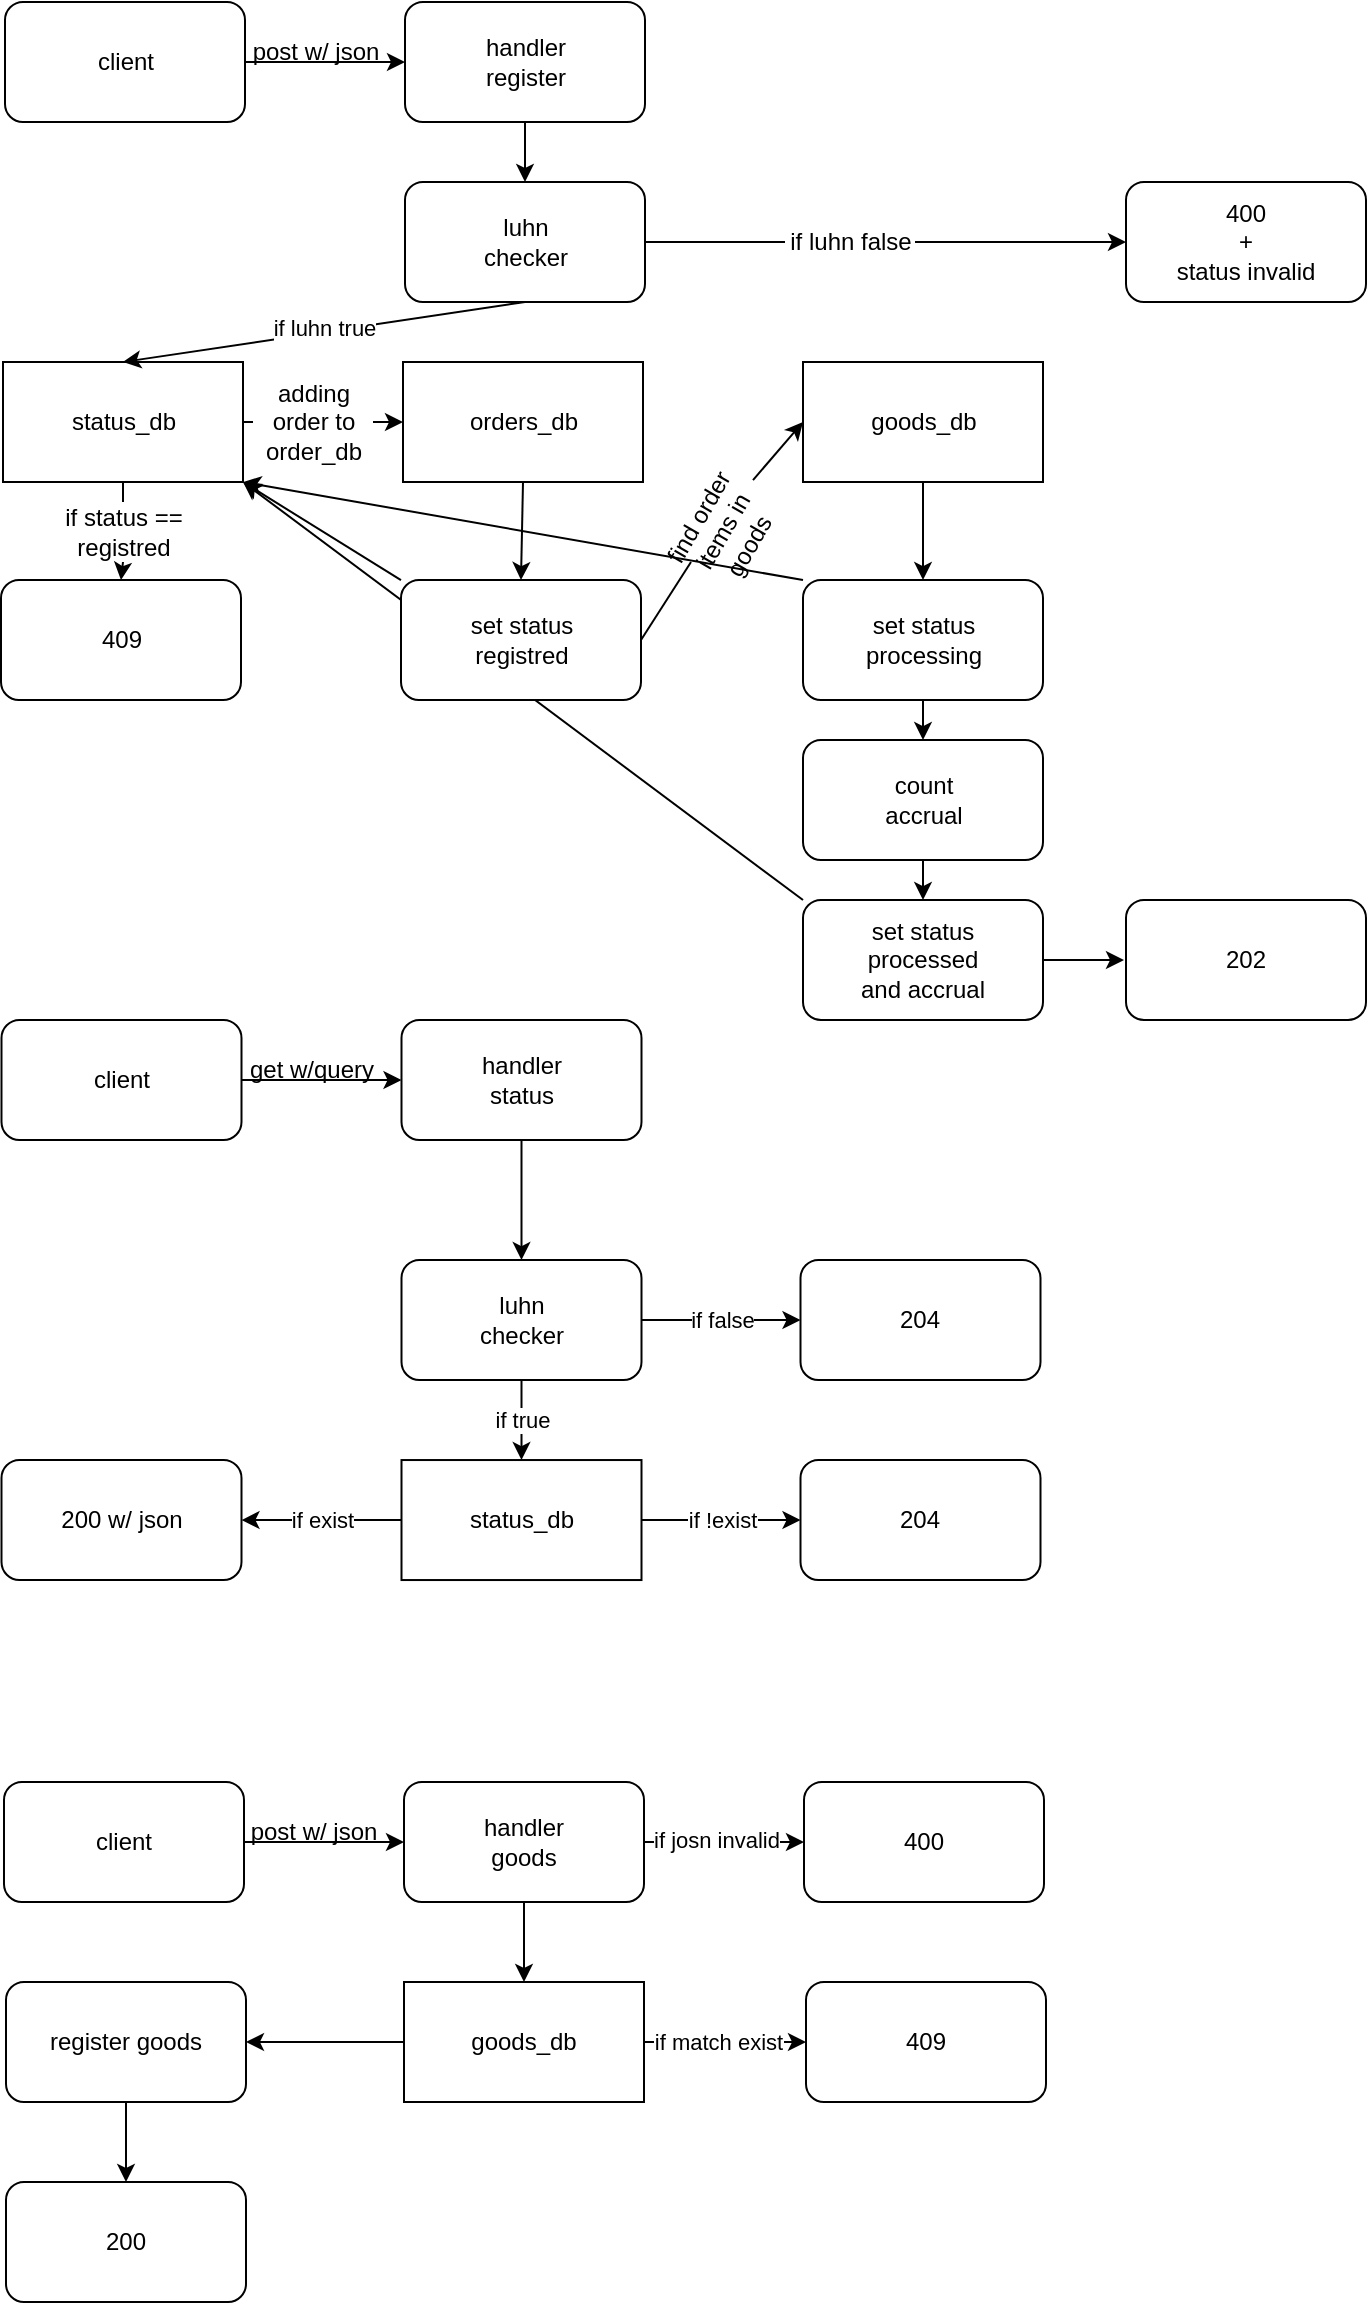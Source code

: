 <mxfile version="20.8.16" type="device"><diagram name="Page-1" id="pMHIFsfSDckQ-29K6GNW"><mxGraphModel dx="830" dy="632" grid="1" gridSize="10" guides="1" tooltips="1" connect="1" arrows="1" fold="1" page="1" pageScale="1" pageWidth="827" pageHeight="1169" math="0" shadow="0"><root><mxCell id="0"/><mxCell id="1" parent="0"/><mxCell id="C9G-KHPXBhlwrZP7jdMz-21" value="" style="rounded=1;whiteSpace=wrap;html=1;" vertex="1" parent="1"><mxGeometry x="641" y="99" width="120" height="60" as="geometry"/></mxCell><mxCell id="C9G-KHPXBhlwrZP7jdMz-1" value="" style="rounded=0;whiteSpace=wrap;html=1;" vertex="1" parent="1"><mxGeometry x="79.5" y="189" width="120" height="60" as="geometry"/></mxCell><mxCell id="C9G-KHPXBhlwrZP7jdMz-2" value="" style="rounded=0;whiteSpace=wrap;html=1;" vertex="1" parent="1"><mxGeometry x="279.5" y="189" width="120" height="60" as="geometry"/></mxCell><mxCell id="C9G-KHPXBhlwrZP7jdMz-3" value="" style="rounded=0;whiteSpace=wrap;html=1;" vertex="1" parent="1"><mxGeometry x="479.5" y="189" width="120" height="60" as="geometry"/></mxCell><mxCell id="C9G-KHPXBhlwrZP7jdMz-4" value="status_db" style="text;html=1;strokeColor=none;fillColor=none;align=center;verticalAlign=middle;whiteSpace=wrap;rounded=0;" vertex="1" parent="1"><mxGeometry x="109.5" y="204" width="60" height="30" as="geometry"/></mxCell><mxCell id="C9G-KHPXBhlwrZP7jdMz-5" value="orders_db" style="text;html=1;strokeColor=none;fillColor=none;align=center;verticalAlign=middle;whiteSpace=wrap;rounded=0;" vertex="1" parent="1"><mxGeometry x="309.5" y="204" width="60" height="30" as="geometry"/></mxCell><mxCell id="C9G-KHPXBhlwrZP7jdMz-6" value="goods_db" style="text;html=1;strokeColor=none;fillColor=none;align=center;verticalAlign=middle;whiteSpace=wrap;rounded=0;" vertex="1" parent="1"><mxGeometry x="509.5" y="204" width="60" height="30" as="geometry"/></mxCell><mxCell id="C9G-KHPXBhlwrZP7jdMz-7" value="" style="rounded=1;whiteSpace=wrap;html=1;" vertex="1" parent="1"><mxGeometry x="280.5" y="9" width="120" height="60" as="geometry"/></mxCell><mxCell id="C9G-KHPXBhlwrZP7jdMz-8" value="handler register" style="text;html=1;strokeColor=none;fillColor=none;align=center;verticalAlign=middle;whiteSpace=wrap;rounded=0;" vertex="1" parent="1"><mxGeometry x="310.5" y="24" width="60" height="30" as="geometry"/></mxCell><mxCell id="C9G-KHPXBhlwrZP7jdMz-9" value="" style="rounded=1;whiteSpace=wrap;html=1;" vertex="1" parent="1"><mxGeometry x="80.5" y="9" width="120" height="60" as="geometry"/></mxCell><mxCell id="C9G-KHPXBhlwrZP7jdMz-10" value="client" style="text;html=1;strokeColor=none;fillColor=none;align=center;verticalAlign=middle;whiteSpace=wrap;rounded=0;" vertex="1" parent="1"><mxGeometry x="110.5" y="24" width="60" height="30" as="geometry"/></mxCell><mxCell id="C9G-KHPXBhlwrZP7jdMz-11" value="" style="endArrow=classic;html=1;rounded=0;exitX=1;exitY=0.5;exitDx=0;exitDy=0;entryX=0;entryY=0.5;entryDx=0;entryDy=0;" edge="1" parent="1" source="C9G-KHPXBhlwrZP7jdMz-9" target="C9G-KHPXBhlwrZP7jdMz-7"><mxGeometry width="50" height="50" relative="1" as="geometry"><mxPoint x="350.5" y="289" as="sourcePoint"/><mxPoint x="400.5" y="239" as="targetPoint"/></mxGeometry></mxCell><mxCell id="C9G-KHPXBhlwrZP7jdMz-12" value="post w/ json" style="text;html=1;strokeColor=none;fillColor=none;align=center;verticalAlign=middle;whiteSpace=wrap;rounded=0;" vertex="1" parent="1"><mxGeometry x="200.5" y="19" width="70" height="30" as="geometry"/></mxCell><mxCell id="C9G-KHPXBhlwrZP7jdMz-15" value="" style="endArrow=classic;html=1;rounded=0;exitX=0.5;exitY=1;exitDx=0;exitDy=0;entryX=0.5;entryY=0;entryDx=0;entryDy=0;" edge="1" parent="1" source="C9G-KHPXBhlwrZP7jdMz-7" target="C9G-KHPXBhlwrZP7jdMz-16"><mxGeometry width="50" height="50" relative="1" as="geometry"><mxPoint x="350.5" y="269" as="sourcePoint"/><mxPoint x="340.5" y="119" as="targetPoint"/></mxGeometry></mxCell><mxCell id="C9G-KHPXBhlwrZP7jdMz-16" value="" style="rounded=1;whiteSpace=wrap;html=1;" vertex="1" parent="1"><mxGeometry x="280.5" y="99" width="120" height="60" as="geometry"/></mxCell><mxCell id="C9G-KHPXBhlwrZP7jdMz-17" value="luhn checker" style="text;html=1;strokeColor=none;fillColor=none;align=center;verticalAlign=middle;whiteSpace=wrap;rounded=0;" vertex="1" parent="1"><mxGeometry x="310.5" y="114" width="60" height="30" as="geometry"/></mxCell><mxCell id="C9G-KHPXBhlwrZP7jdMz-18" value="" style="endArrow=classic;html=1;rounded=0;exitX=1;exitY=0.5;exitDx=0;exitDy=0;entryX=0;entryY=0.5;entryDx=0;entryDy=0;startArrow=none;" edge="1" parent="1" source="C9G-KHPXBhlwrZP7jdMz-24" target="C9G-KHPXBhlwrZP7jdMz-21"><mxGeometry width="50" height="50" relative="1" as="geometry"><mxPoint x="352" y="229" as="sourcePoint"/><mxPoint x="582" y="169" as="targetPoint"/></mxGeometry></mxCell><mxCell id="C9G-KHPXBhlwrZP7jdMz-20" value="400 &lt;br&gt;+ &lt;br&gt;status invalid" style="text;html=1;strokeColor=none;fillColor=none;align=center;verticalAlign=middle;whiteSpace=wrap;rounded=0;" vertex="1" parent="1"><mxGeometry x="656" y="114" width="90" height="30" as="geometry"/></mxCell><mxCell id="C9G-KHPXBhlwrZP7jdMz-23" value="" style="endArrow=classic;html=1;rounded=0;exitX=0.5;exitY=1;exitDx=0;exitDy=0;entryX=0.5;entryY=0;entryDx=0;entryDy=0;" edge="1" parent="1" source="C9G-KHPXBhlwrZP7jdMz-16" target="C9G-KHPXBhlwrZP7jdMz-1"><mxGeometry width="50" height="50" relative="1" as="geometry"><mxPoint x="340.5" y="249" as="sourcePoint"/><mxPoint x="400.5" y="149" as="targetPoint"/></mxGeometry></mxCell><mxCell id="C9G-KHPXBhlwrZP7jdMz-61" value="if luhn true" style="edgeLabel;html=1;align=center;verticalAlign=middle;resizable=0;points=[];" vertex="1" connectable="0" parent="C9G-KHPXBhlwrZP7jdMz-23"><mxGeometry x="0.005" y="-2" relative="1" as="geometry"><mxPoint as="offset"/></mxGeometry></mxCell><mxCell id="C9G-KHPXBhlwrZP7jdMz-25" value="" style="rounded=1;whiteSpace=wrap;html=1;" vertex="1" parent="1"><mxGeometry x="78.5" y="298.02" width="120" height="60" as="geometry"/></mxCell><mxCell id="C9G-KHPXBhlwrZP7jdMz-26" value="409" style="text;html=1;strokeColor=none;fillColor=none;align=center;verticalAlign=middle;whiteSpace=wrap;rounded=0;" vertex="1" parent="1"><mxGeometry x="108.5" y="313.02" width="60" height="30" as="geometry"/></mxCell><mxCell id="C9G-KHPXBhlwrZP7jdMz-27" value="" style="endArrow=classic;html=1;rounded=0;exitX=0.5;exitY=1;exitDx=0;exitDy=0;entryX=0.5;entryY=0;entryDx=0;entryDy=0;startArrow=none;" edge="1" parent="1" source="C9G-KHPXBhlwrZP7jdMz-28" target="C9G-KHPXBhlwrZP7jdMz-25"><mxGeometry width="50" height="50" relative="1" as="geometry"><mxPoint x="349.5" y="179" as="sourcePoint"/><mxPoint x="399.5" y="129" as="targetPoint"/></mxGeometry></mxCell><mxCell id="C9G-KHPXBhlwrZP7jdMz-31" value="" style="endArrow=classic;html=1;rounded=0;exitX=1;exitY=0.5;exitDx=0;exitDy=0;entryX=0;entryY=0.5;entryDx=0;entryDy=0;startArrow=none;" edge="1" parent="1" source="C9G-KHPXBhlwrZP7jdMz-35" target="C9G-KHPXBhlwrZP7jdMz-2"><mxGeometry width="50" height="50" relative="1" as="geometry"><mxPoint x="349.5" y="169" as="sourcePoint"/><mxPoint x="399.5" y="119" as="targetPoint"/></mxGeometry></mxCell><mxCell id="C9G-KHPXBhlwrZP7jdMz-33" value="" style="endArrow=classic;html=1;rounded=0;exitX=0.5;exitY=1;exitDx=0;exitDy=0;entryX=0.5;entryY=0;entryDx=0;entryDy=0;" edge="1" parent="1" source="C9G-KHPXBhlwrZP7jdMz-2" target="C9G-KHPXBhlwrZP7jdMz-32"><mxGeometry width="50" height="50" relative="1" as="geometry"><mxPoint x="349.5" y="169" as="sourcePoint"/><mxPoint x="399.5" y="119" as="targetPoint"/></mxGeometry></mxCell><mxCell id="C9G-KHPXBhlwrZP7jdMz-37" value="" style="endArrow=classic;html=1;rounded=0;exitX=0.5;exitY=1;exitDx=0;exitDy=0;entryX=0.5;entryY=0;entryDx=0;entryDy=0;" edge="1" parent="1" source="C9G-KHPXBhlwrZP7jdMz-3" target="C9G-KHPXBhlwrZP7jdMz-43"><mxGeometry width="50" height="50" relative="1" as="geometry"><mxPoint x="330.5" y="149" as="sourcePoint"/><mxPoint x="380.5" y="99" as="targetPoint"/></mxGeometry></mxCell><mxCell id="C9G-KHPXBhlwrZP7jdMz-38" value="" style="endArrow=classic;html=1;rounded=0;exitX=1;exitY=0.5;exitDx=0;exitDy=0;entryX=0;entryY=0.5;entryDx=0;entryDy=0;startArrow=none;" edge="1" parent="1" source="C9G-KHPXBhlwrZP7jdMz-39" target="C9G-KHPXBhlwrZP7jdMz-3"><mxGeometry width="50" height="50" relative="1" as="geometry"><mxPoint x="239.5" y="319" as="sourcePoint"/><mxPoint x="289.5" y="269" as="targetPoint"/></mxGeometry></mxCell><mxCell id="C9G-KHPXBhlwrZP7jdMz-40" value="" style="endArrow=none;html=1;rounded=0;exitX=1;exitY=0.5;exitDx=0;exitDy=0;entryX=0;entryY=0.5;entryDx=0;entryDy=0;" edge="1" parent="1" source="C9G-KHPXBhlwrZP7jdMz-32"><mxGeometry width="50" height="50" relative="1" as="geometry"><mxPoint x="398.5" y="318.02" as="sourcePoint"/><mxPoint x="423.5" y="289.001" as="targetPoint"/></mxGeometry></mxCell><mxCell id="C9G-KHPXBhlwrZP7jdMz-39" value="find order items in goods" style="text;html=1;strokeColor=none;fillColor=none;align=center;verticalAlign=middle;whiteSpace=wrap;rounded=0;rotation=-60;" vertex="1" parent="1"><mxGeometry x="409.5" y="259" width="60" height="30" as="geometry"/></mxCell><mxCell id="C9G-KHPXBhlwrZP7jdMz-42" value="" style="endArrow=none;html=1;rounded=0;exitX=1;exitY=0.5;exitDx=0;exitDy=0;entryX=0;entryY=0.5;entryDx=0;entryDy=0;" edge="1" parent="1" source="C9G-KHPXBhlwrZP7jdMz-1" target="C9G-KHPXBhlwrZP7jdMz-35"><mxGeometry width="50" height="50" relative="1" as="geometry"><mxPoint x="199.5" y="219" as="sourcePoint"/><mxPoint x="279.5" y="219" as="targetPoint"/></mxGeometry></mxCell><mxCell id="C9G-KHPXBhlwrZP7jdMz-35" value="adding order to order_db" style="text;html=1;strokeColor=none;fillColor=none;align=center;verticalAlign=middle;whiteSpace=wrap;rounded=0;" vertex="1" parent="1"><mxGeometry x="204.5" y="204" width="60" height="30" as="geometry"/></mxCell><mxCell id="C9G-KHPXBhlwrZP7jdMz-43" value="" style="rounded=1;whiteSpace=wrap;html=1;" vertex="1" parent="1"><mxGeometry x="479.5" y="298.02" width="120" height="60" as="geometry"/></mxCell><mxCell id="C9G-KHPXBhlwrZP7jdMz-44" value="set status processing" style="text;html=1;strokeColor=none;fillColor=none;align=center;verticalAlign=middle;whiteSpace=wrap;rounded=0;" vertex="1" parent="1"><mxGeometry x="504.5" y="313.02" width="70" height="30" as="geometry"/></mxCell><mxCell id="C9G-KHPXBhlwrZP7jdMz-46" value="" style="rounded=1;whiteSpace=wrap;html=1;" vertex="1" parent="1"><mxGeometry x="479.5" y="378.02" width="120" height="60" as="geometry"/></mxCell><mxCell id="C9G-KHPXBhlwrZP7jdMz-47" value="count accrual" style="text;html=1;strokeColor=none;fillColor=none;align=center;verticalAlign=middle;whiteSpace=wrap;rounded=0;" vertex="1" parent="1"><mxGeometry x="509.5" y="393.02" width="60" height="30" as="geometry"/></mxCell><mxCell id="C9G-KHPXBhlwrZP7jdMz-48" value="" style="endArrow=classic;html=1;rounded=0;exitX=0.5;exitY=1;exitDx=0;exitDy=0;entryX=0.5;entryY=0;entryDx=0;entryDy=0;" edge="1" parent="1" source="C9G-KHPXBhlwrZP7jdMz-43" target="C9G-KHPXBhlwrZP7jdMz-46"><mxGeometry width="50" height="50" relative="1" as="geometry"><mxPoint x="329.5" y="308.02" as="sourcePoint"/><mxPoint x="379.5" y="258.02" as="targetPoint"/></mxGeometry></mxCell><mxCell id="C9G-KHPXBhlwrZP7jdMz-49" value="" style="endArrow=classic;html=1;rounded=0;entryX=1;entryY=1;entryDx=0;entryDy=0;exitX=0;exitY=0;exitDx=0;exitDy=0;" edge="1" parent="1" source="C9G-KHPXBhlwrZP7jdMz-43" target="C9G-KHPXBhlwrZP7jdMz-1"><mxGeometry width="50" height="50" relative="1" as="geometry"><mxPoint x="479.5" y="429" as="sourcePoint"/><mxPoint x="379.5" y="269" as="targetPoint"/></mxGeometry></mxCell><mxCell id="C9G-KHPXBhlwrZP7jdMz-45" value="" style="endArrow=classic;html=1;rounded=0;exitX=0;exitY=0;exitDx=0;exitDy=0;entryX=1;entryY=1;entryDx=0;entryDy=0;" edge="1" parent="1" source="C9G-KHPXBhlwrZP7jdMz-32" target="C9G-KHPXBhlwrZP7jdMz-1"><mxGeometry width="50" height="50" relative="1" as="geometry"><mxPoint x="329.5" y="299" as="sourcePoint"/><mxPoint x="379.5" y="249" as="targetPoint"/></mxGeometry></mxCell><mxCell id="C9G-KHPXBhlwrZP7jdMz-50" value="" style="rounded=1;whiteSpace=wrap;html=1;" vertex="1" parent="1"><mxGeometry x="479.5" y="458.02" width="120" height="60" as="geometry"/></mxCell><mxCell id="C9G-KHPXBhlwrZP7jdMz-51" value="set status processed and accrual" style="text;html=1;strokeColor=none;fillColor=none;align=center;verticalAlign=middle;whiteSpace=wrap;rounded=0;" vertex="1" parent="1"><mxGeometry x="502" y="473.02" width="75" height="30" as="geometry"/></mxCell><mxCell id="C9G-KHPXBhlwrZP7jdMz-52" value="" style="endArrow=classic;html=1;rounded=0;exitX=0;exitY=0;exitDx=0;exitDy=0;entryX=1;entryY=1;entryDx=0;entryDy=0;" edge="1" parent="1" source="C9G-KHPXBhlwrZP7jdMz-50" target="C9G-KHPXBhlwrZP7jdMz-1"><mxGeometry width="50" height="50" relative="1" as="geometry"><mxPoint x="329.5" y="379" as="sourcePoint"/><mxPoint x="379.5" y="329" as="targetPoint"/></mxGeometry></mxCell><mxCell id="C9G-KHPXBhlwrZP7jdMz-32" value="" style="rounded=1;whiteSpace=wrap;html=1;" vertex="1" parent="1"><mxGeometry x="278.5" y="298.02" width="120" height="60" as="geometry"/></mxCell><mxCell id="C9G-KHPXBhlwrZP7jdMz-34" value="set status registred" style="text;html=1;strokeColor=none;fillColor=none;align=center;verticalAlign=middle;whiteSpace=wrap;rounded=0;" vertex="1" parent="1"><mxGeometry x="303.5" y="313.02" width="70" height="30" as="geometry"/></mxCell><mxCell id="C9G-KHPXBhlwrZP7jdMz-53" value="" style="endArrow=classic;html=1;rounded=0;exitX=0.5;exitY=1;exitDx=0;exitDy=0;entryX=0.5;entryY=0;entryDx=0;entryDy=0;" edge="1" parent="1" source="C9G-KHPXBhlwrZP7jdMz-46" target="C9G-KHPXBhlwrZP7jdMz-50"><mxGeometry width="50" height="50" relative="1" as="geometry"><mxPoint x="329.5" y="368.02" as="sourcePoint"/><mxPoint x="379.5" y="318.02" as="targetPoint"/></mxGeometry></mxCell><mxCell id="C9G-KHPXBhlwrZP7jdMz-55" value="" style="rounded=1;whiteSpace=wrap;html=1;" vertex="1" parent="1"><mxGeometry x="478.25" y="638.02" width="120" height="60" as="geometry"/></mxCell><mxCell id="C9G-KHPXBhlwrZP7jdMz-56" value="204" style="text;html=1;strokeColor=none;fillColor=none;align=center;verticalAlign=middle;whiteSpace=wrap;rounded=0;" vertex="1" parent="1"><mxGeometry x="508.25" y="653.02" width="60" height="30" as="geometry"/></mxCell><mxCell id="C9G-KHPXBhlwrZP7jdMz-57" value="" style="endArrow=classic;html=1;rounded=0;exitX=1;exitY=0.5;exitDx=0;exitDy=0;entryX=0;entryY=0.5;entryDx=0;entryDy=0;" edge="1" parent="1" source="C9G-KHPXBhlwrZP7jdMz-50"><mxGeometry width="50" height="50" relative="1" as="geometry"><mxPoint x="330" y="278.02" as="sourcePoint"/><mxPoint x="640" y="488.02" as="targetPoint"/></mxGeometry></mxCell><mxCell id="C9G-KHPXBhlwrZP7jdMz-59" value="" style="endArrow=none;html=1;rounded=0;exitX=1;exitY=0.5;exitDx=0;exitDy=0;entryX=0;entryY=0.5;entryDx=0;entryDy=0;" edge="1" parent="1" source="C9G-KHPXBhlwrZP7jdMz-16" target="C9G-KHPXBhlwrZP7jdMz-24"><mxGeometry width="50" height="50" relative="1" as="geometry"><mxPoint x="400.5" y="129" as="sourcePoint"/><mxPoint x="640.5" y="169" as="targetPoint"/></mxGeometry></mxCell><mxCell id="C9G-KHPXBhlwrZP7jdMz-24" value="if luhn false" style="text;html=1;strokeColor=none;fillColor=none;align=center;verticalAlign=middle;whiteSpace=wrap;rounded=0;" vertex="1" parent="1"><mxGeometry x="470.5" y="114" width="65" height="30" as="geometry"/></mxCell><mxCell id="C9G-KHPXBhlwrZP7jdMz-60" value="" style="endArrow=none;html=1;rounded=0;exitX=0.5;exitY=1;exitDx=0;exitDy=0;entryX=0.5;entryY=0;entryDx=0;entryDy=0;" edge="1" parent="1" source="C9G-KHPXBhlwrZP7jdMz-1" target="C9G-KHPXBhlwrZP7jdMz-28"><mxGeometry width="50" height="50" relative="1" as="geometry"><mxPoint x="139.5" y="249" as="sourcePoint"/><mxPoint x="139.5" y="309" as="targetPoint"/></mxGeometry></mxCell><mxCell id="C9G-KHPXBhlwrZP7jdMz-28" value="if status == registred" style="text;html=1;strokeColor=none;fillColor=none;align=center;verticalAlign=middle;whiteSpace=wrap;rounded=0;" vertex="1" parent="1"><mxGeometry x="94.5" y="259" width="90" height="30" as="geometry"/></mxCell><mxCell id="C9G-KHPXBhlwrZP7jdMz-62" value="" style="rounded=1;whiteSpace=wrap;html=1;" vertex="1" parent="1"><mxGeometry x="278.75" y="518.02" width="120" height="60" as="geometry"/></mxCell><mxCell id="C9G-KHPXBhlwrZP7jdMz-63" value="handler status" style="text;html=1;strokeColor=none;fillColor=none;align=center;verticalAlign=middle;whiteSpace=wrap;rounded=0;" vertex="1" parent="1"><mxGeometry x="308.75" y="533.02" width="60" height="30" as="geometry"/></mxCell><mxCell id="C9G-KHPXBhlwrZP7jdMz-64" value="" style="rounded=1;whiteSpace=wrap;html=1;" vertex="1" parent="1"><mxGeometry x="78.75" y="518.02" width="120" height="60" as="geometry"/></mxCell><mxCell id="C9G-KHPXBhlwrZP7jdMz-65" value="client" style="text;html=1;strokeColor=none;fillColor=none;align=center;verticalAlign=middle;whiteSpace=wrap;rounded=0;" vertex="1" parent="1"><mxGeometry x="108.75" y="533.02" width="60" height="30" as="geometry"/></mxCell><mxCell id="C9G-KHPXBhlwrZP7jdMz-66" value="" style="endArrow=classic;html=1;rounded=0;exitX=1;exitY=0.5;exitDx=0;exitDy=0;entryX=0;entryY=0.5;entryDx=0;entryDy=0;" edge="1" parent="1" source="C9G-KHPXBhlwrZP7jdMz-64" target="C9G-KHPXBhlwrZP7jdMz-62"><mxGeometry width="50" height="50" relative="1" as="geometry"><mxPoint x="348.75" y="798.02" as="sourcePoint"/><mxPoint x="398.75" y="748.02" as="targetPoint"/></mxGeometry></mxCell><mxCell id="C9G-KHPXBhlwrZP7jdMz-67" value="get w/query" style="text;html=1;strokeColor=none;fillColor=none;align=center;verticalAlign=middle;whiteSpace=wrap;rounded=0;" vertex="1" parent="1"><mxGeometry x="198.75" y="528.02" width="70" height="30" as="geometry"/></mxCell><mxCell id="C9G-KHPXBhlwrZP7jdMz-68" value="" style="rounded=1;whiteSpace=wrap;html=1;" vertex="1" parent="1"><mxGeometry x="278.75" y="638.02" width="120" height="60" as="geometry"/></mxCell><mxCell id="C9G-KHPXBhlwrZP7jdMz-69" value="luhn checker" style="text;html=1;strokeColor=none;fillColor=none;align=center;verticalAlign=middle;whiteSpace=wrap;rounded=0;" vertex="1" parent="1"><mxGeometry x="308.75" y="653.02" width="60" height="30" as="geometry"/></mxCell><mxCell id="C9G-KHPXBhlwrZP7jdMz-72" value="" style="endArrow=classic;html=1;rounded=0;exitX=0.5;exitY=1;exitDx=0;exitDy=0;entryX=0.5;entryY=0;entryDx=0;entryDy=0;" edge="1" parent="1" source="C9G-KHPXBhlwrZP7jdMz-62" target="C9G-KHPXBhlwrZP7jdMz-68"><mxGeometry width="50" height="50" relative="1" as="geometry"><mxPoint x="369.75" y="618.02" as="sourcePoint"/><mxPoint x="419.75" y="568.02" as="targetPoint"/></mxGeometry></mxCell><mxCell id="C9G-KHPXBhlwrZP7jdMz-73" value="" style="endArrow=classic;html=1;rounded=0;exitX=1;exitY=0.5;exitDx=0;exitDy=0;entryX=0;entryY=0.5;entryDx=0;entryDy=0;" edge="1" parent="1" source="C9G-KHPXBhlwrZP7jdMz-68" target="C9G-KHPXBhlwrZP7jdMz-55"><mxGeometry width="50" height="50" relative="1" as="geometry"><mxPoint x="369.75" y="618.02" as="sourcePoint"/><mxPoint x="419.75" y="568.02" as="targetPoint"/></mxGeometry></mxCell><mxCell id="C9G-KHPXBhlwrZP7jdMz-74" value="if false" style="edgeLabel;html=1;align=center;verticalAlign=middle;resizable=0;points=[];" vertex="1" connectable="0" parent="C9G-KHPXBhlwrZP7jdMz-73"><mxGeometry x="0.136" y="-3" relative="1" as="geometry"><mxPoint x="-5" y="-3" as="offset"/></mxGeometry></mxCell><mxCell id="C9G-KHPXBhlwrZP7jdMz-75" value="" style="rounded=0;whiteSpace=wrap;html=1;" vertex="1" parent="1"><mxGeometry x="278.75" y="738.02" width="120" height="60" as="geometry"/></mxCell><mxCell id="C9G-KHPXBhlwrZP7jdMz-76" value="status_db" style="text;html=1;strokeColor=none;fillColor=none;align=center;verticalAlign=middle;whiteSpace=wrap;rounded=0;" vertex="1" parent="1"><mxGeometry x="308.75" y="753.02" width="60" height="30" as="geometry"/></mxCell><mxCell id="C9G-KHPXBhlwrZP7jdMz-78" value="if true" style="endArrow=classic;html=1;rounded=0;exitX=0.5;exitY=1;exitDx=0;exitDy=0;entryX=0.5;entryY=0;entryDx=0;entryDy=0;" edge="1" parent="1" source="C9G-KHPXBhlwrZP7jdMz-68" target="C9G-KHPXBhlwrZP7jdMz-75"><mxGeometry width="50" height="50" relative="1" as="geometry"><mxPoint x="369.75" y="818.02" as="sourcePoint"/><mxPoint x="419.75" y="768.02" as="targetPoint"/></mxGeometry></mxCell><mxCell id="C9G-KHPXBhlwrZP7jdMz-80" value="" style="endArrow=classic;html=1;rounded=0;exitX=0;exitY=0.5;exitDx=0;exitDy=0;entryX=1;entryY=0.5;entryDx=0;entryDy=0;" edge="1" parent="1" source="C9G-KHPXBhlwrZP7jdMz-75" target="C9G-KHPXBhlwrZP7jdMz-82"><mxGeometry width="50" height="50" relative="1" as="geometry"><mxPoint x="369.75" y="818.02" as="sourcePoint"/><mxPoint x="259.75" y="768.02" as="targetPoint"/></mxGeometry></mxCell><mxCell id="C9G-KHPXBhlwrZP7jdMz-84" value="if exist" style="edgeLabel;html=1;align=center;verticalAlign=middle;resizable=0;points=[];" vertex="1" connectable="0" parent="C9G-KHPXBhlwrZP7jdMz-80"><mxGeometry x="-0.05" y="1" relative="1" as="geometry"><mxPoint x="-2" y="-1" as="offset"/></mxGeometry></mxCell><mxCell id="C9G-KHPXBhlwrZP7jdMz-82" value="200 w/ json" style="rounded=1;whiteSpace=wrap;html=1;" vertex="1" parent="1"><mxGeometry x="78.75" y="738.02" width="120" height="60" as="geometry"/></mxCell><mxCell id="C9G-KHPXBhlwrZP7jdMz-85" value="204" style="rounded=1;whiteSpace=wrap;html=1;" vertex="1" parent="1"><mxGeometry x="478.25" y="738.02" width="120" height="60" as="geometry"/></mxCell><mxCell id="C9G-KHPXBhlwrZP7jdMz-86" value="if !exist" style="endArrow=classic;html=1;rounded=0;exitX=1;exitY=0.5;exitDx=0;exitDy=0;entryX=0;entryY=0.5;entryDx=0;entryDy=0;" edge="1" parent="1" source="C9G-KHPXBhlwrZP7jdMz-75" target="C9G-KHPXBhlwrZP7jdMz-85"><mxGeometry width="50" height="50" relative="1" as="geometry"><mxPoint x="369.75" y="818.02" as="sourcePoint"/><mxPoint x="419.75" y="768.02" as="targetPoint"/></mxGeometry></mxCell><mxCell id="C9G-KHPXBhlwrZP7jdMz-87" value="202" style="rounded=1;whiteSpace=wrap;html=1;" vertex="1" parent="1"><mxGeometry x="641" y="458.02" width="120" height="60" as="geometry"/></mxCell><mxCell id="C9G-KHPXBhlwrZP7jdMz-88" value="" style="rounded=1;whiteSpace=wrap;html=1;" vertex="1" parent="1"><mxGeometry x="280" y="899" width="120" height="60" as="geometry"/></mxCell><mxCell id="C9G-KHPXBhlwrZP7jdMz-89" value="handler goods" style="text;html=1;strokeColor=none;fillColor=none;align=center;verticalAlign=middle;whiteSpace=wrap;rounded=0;" vertex="1" parent="1"><mxGeometry x="310" y="914" width="60" height="30" as="geometry"/></mxCell><mxCell id="C9G-KHPXBhlwrZP7jdMz-90" value="" style="rounded=1;whiteSpace=wrap;html=1;" vertex="1" parent="1"><mxGeometry x="80" y="899" width="120" height="60" as="geometry"/></mxCell><mxCell id="C9G-KHPXBhlwrZP7jdMz-91" value="client" style="text;html=1;strokeColor=none;fillColor=none;align=center;verticalAlign=middle;whiteSpace=wrap;rounded=0;" vertex="1" parent="1"><mxGeometry x="110" y="914" width="60" height="30" as="geometry"/></mxCell><mxCell id="C9G-KHPXBhlwrZP7jdMz-92" value="" style="endArrow=classic;html=1;rounded=0;exitX=1;exitY=0.5;exitDx=0;exitDy=0;entryX=0;entryY=0.5;entryDx=0;entryDy=0;" edge="1" parent="1" source="C9G-KHPXBhlwrZP7jdMz-90" target="C9G-KHPXBhlwrZP7jdMz-88"><mxGeometry width="50" height="50" relative="1" as="geometry"><mxPoint x="350" y="1179" as="sourcePoint"/><mxPoint x="400" y="1129" as="targetPoint"/></mxGeometry></mxCell><mxCell id="C9G-KHPXBhlwrZP7jdMz-93" value="post w/ json" style="text;html=1;strokeColor=none;fillColor=none;align=center;verticalAlign=middle;whiteSpace=wrap;rounded=0;" vertex="1" parent="1"><mxGeometry x="200" y="909" width="70" height="30" as="geometry"/></mxCell><mxCell id="C9G-KHPXBhlwrZP7jdMz-94" value="" style="rounded=0;whiteSpace=wrap;html=1;" vertex="1" parent="1"><mxGeometry x="280" y="999" width="120" height="60" as="geometry"/></mxCell><mxCell id="C9G-KHPXBhlwrZP7jdMz-95" value="goods_db" style="text;html=1;strokeColor=none;fillColor=none;align=center;verticalAlign=middle;whiteSpace=wrap;rounded=0;" vertex="1" parent="1"><mxGeometry x="310" y="1014" width="60" height="30" as="geometry"/></mxCell><mxCell id="C9G-KHPXBhlwrZP7jdMz-96" value="" style="endArrow=classic;html=1;rounded=0;exitX=1;exitY=0.5;exitDx=0;exitDy=0;" edge="1" parent="1" source="C9G-KHPXBhlwrZP7jdMz-88" target="C9G-KHPXBhlwrZP7jdMz-97"><mxGeometry width="50" height="50" relative="1" as="geometry"><mxPoint x="407" y="1069" as="sourcePoint"/><mxPoint x="487" y="929" as="targetPoint"/></mxGeometry></mxCell><mxCell id="C9G-KHPXBhlwrZP7jdMz-98" value="if josn invalid" style="edgeLabel;html=1;align=center;verticalAlign=middle;resizable=0;points=[];" vertex="1" connectable="0" parent="C9G-KHPXBhlwrZP7jdMz-96"><mxGeometry x="-0.1" y="1" relative="1" as="geometry"><mxPoint as="offset"/></mxGeometry></mxCell><mxCell id="C9G-KHPXBhlwrZP7jdMz-97" value="400" style="rounded=1;whiteSpace=wrap;html=1;" vertex="1" parent="1"><mxGeometry x="480" y="899" width="120" height="60" as="geometry"/></mxCell><mxCell id="C9G-KHPXBhlwrZP7jdMz-99" value="" style="endArrow=classic;html=1;rounded=0;exitX=0.5;exitY=1;exitDx=0;exitDy=0;entryX=0.5;entryY=0;entryDx=0;entryDy=0;" edge="1" parent="1" source="C9G-KHPXBhlwrZP7jdMz-88" target="C9G-KHPXBhlwrZP7jdMz-94"><mxGeometry width="50" height="50" relative="1" as="geometry"><mxPoint x="407" y="1069" as="sourcePoint"/><mxPoint x="457" y="1019" as="targetPoint"/></mxGeometry></mxCell><mxCell id="C9G-KHPXBhlwrZP7jdMz-100" value="" style="endArrow=classic;html=1;rounded=0;exitX=1;exitY=0.5;exitDx=0;exitDy=0;entryX=0;entryY=0.5;entryDx=0;entryDy=0;" edge="1" parent="1" source="C9G-KHPXBhlwrZP7jdMz-94" target="C9G-KHPXBhlwrZP7jdMz-101"><mxGeometry width="50" height="50" relative="1" as="geometry"><mxPoint x="407" y="1069" as="sourcePoint"/><mxPoint x="477" y="1029" as="targetPoint"/></mxGeometry></mxCell><mxCell id="C9G-KHPXBhlwrZP7jdMz-102" value="if match exist" style="edgeLabel;html=1;align=center;verticalAlign=middle;resizable=0;points=[];" vertex="1" connectable="0" parent="C9G-KHPXBhlwrZP7jdMz-100"><mxGeometry x="-0.358" y="3" relative="1" as="geometry"><mxPoint x="11" y="3" as="offset"/></mxGeometry></mxCell><mxCell id="C9G-KHPXBhlwrZP7jdMz-101" value="409" style="rounded=1;whiteSpace=wrap;html=1;" vertex="1" parent="1"><mxGeometry x="481" y="999" width="120" height="60" as="geometry"/></mxCell><mxCell id="C9G-KHPXBhlwrZP7jdMz-103" value="" style="endArrow=classic;html=1;rounded=0;exitX=0;exitY=0.5;exitDx=0;exitDy=0;" edge="1" parent="1" source="C9G-KHPXBhlwrZP7jdMz-94" target="C9G-KHPXBhlwrZP7jdMz-104"><mxGeometry width="50" height="50" relative="1" as="geometry"><mxPoint x="407" y="1069" as="sourcePoint"/><mxPoint x="207" y="1029" as="targetPoint"/></mxGeometry></mxCell><mxCell id="C9G-KHPXBhlwrZP7jdMz-104" value="register goods" style="rounded=1;whiteSpace=wrap;html=1;" vertex="1" parent="1"><mxGeometry x="81" y="999" width="120" height="60" as="geometry"/></mxCell><mxCell id="C9G-KHPXBhlwrZP7jdMz-105" value="" style="endArrow=classic;html=1;rounded=0;exitX=0.5;exitY=1;exitDx=0;exitDy=0;" edge="1" parent="1" source="C9G-KHPXBhlwrZP7jdMz-104" target="C9G-KHPXBhlwrZP7jdMz-106"><mxGeometry width="50" height="50" relative="1" as="geometry"><mxPoint x="408" y="989" as="sourcePoint"/><mxPoint x="458" y="939" as="targetPoint"/></mxGeometry></mxCell><mxCell id="C9G-KHPXBhlwrZP7jdMz-106" value="200" style="rounded=1;whiteSpace=wrap;html=1;" vertex="1" parent="1"><mxGeometry x="81" y="1099" width="120" height="60" as="geometry"/></mxCell></root></mxGraphModel></diagram></mxfile>